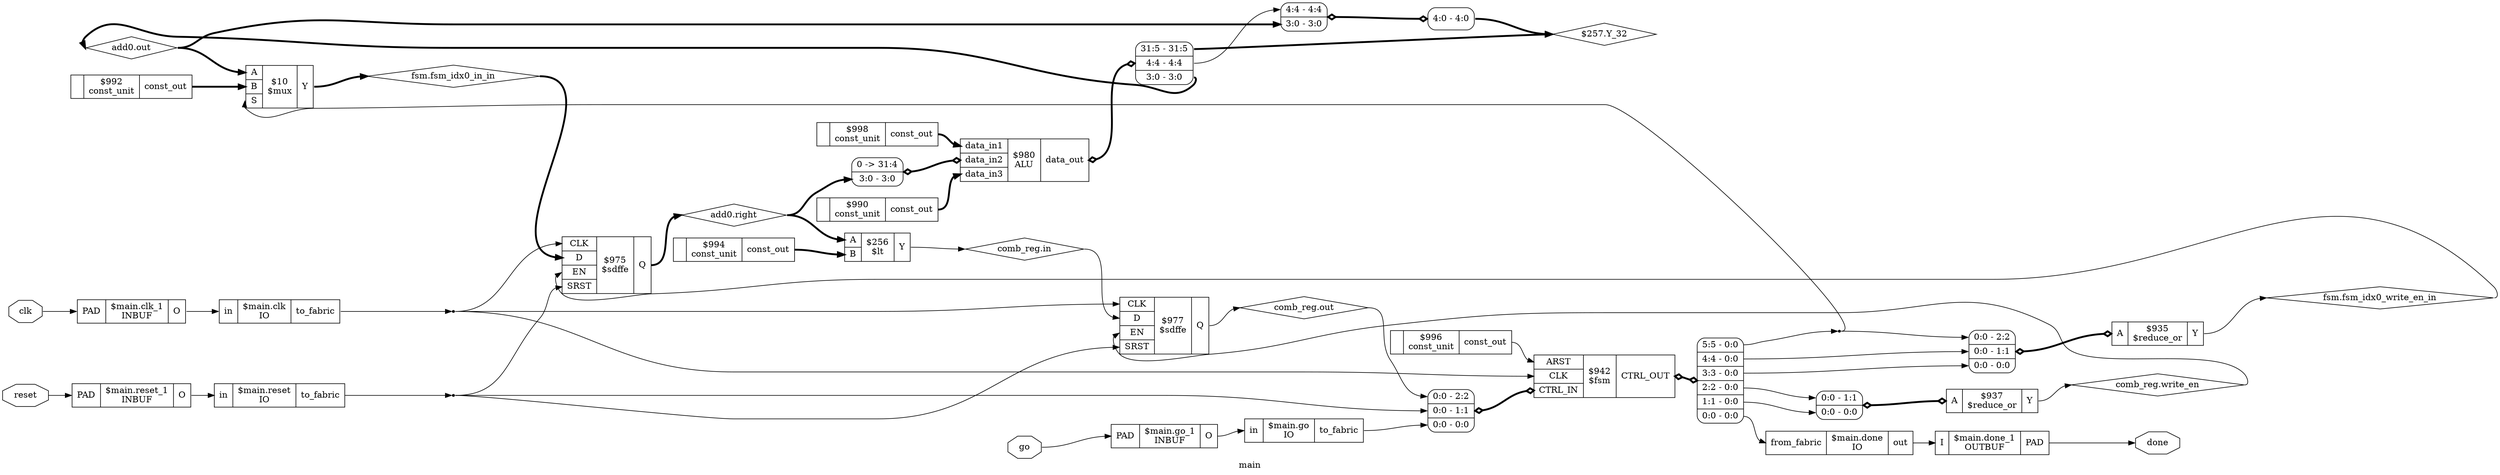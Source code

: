 digraph "main" {
label="main";
rankdir="LR";
remincross=true;
n21 [ shape=diamond, label="add0.out", color="black", fontcolor="black"];
n22 [ shape=diamond, label="add0.right", color="black", fontcolor="black"];
n23 [ shape=octagon, label="clk", color="black", fontcolor="black"];
n24 [ shape=diamond, label="comb_reg.in", color="black", fontcolor="black"];
n25 [ shape=diamond, label="comb_reg.out", color="black", fontcolor="black"];
n26 [ shape=diamond, label="comb_reg.write_en", color="black", fontcolor="black"];
n27 [ shape=octagon, label="done", color="black", fontcolor="black"];
n28 [ shape=diamond, label="fsm.fsm_idx0_in_in", color="black", fontcolor="black"];
n29 [ shape=diamond, label="fsm.fsm_idx0_write_en_in", color="black", fontcolor="black"];
n30 [ shape=octagon, label="go", color="black", fontcolor="black"];
n31 [ shape=octagon, label="reset", color="black", fontcolor="black"];
c33 [ shape=record, label="{{}|$990\nconst_unit|{<p32> const_out}}",  ];
c34 [ shape=record, label="{{}|$992\nconst_unit|{<p32> const_out}}",  ];
c35 [ shape=record, label="{{}|$994\nconst_unit|{<p32> const_out}}",  ];
c36 [ shape=record, label="{{}|$996\nconst_unit|{<p32> const_out}}",  ];
c37 [ shape=record, label="{{}|$998\nconst_unit|{<p32> const_out}}",  ];
c43 [ shape=record, label="{{<p38> CLK|<p39> D|<p40> EN|<p41> SRST}|$975\n$sdffe|{<p42> Q}}",  ];
c44 [ shape=record, label="{{<p38> CLK|<p39> D|<p40> EN|<p41> SRST}|$977\n$sdffe|{<p42> Q}}",  ];
c47 [ shape=record, label="{{<p45> A}|$935\n$reduce_or|{<p46> Y}}",  ];
x0 [ shape=record, style=rounded, label="<s2> 0:0 - 2:2 |<s1> 0:0 - 1:1 |<s0> 0:0 - 0:0 ", color="black", fontcolor="black" ];
x0:e -> c47:p45:w [arrowhead=odiamond, arrowtail=odiamond, dir=both, color="black", fontcolor="black", style="setlinewidth(3)", label=""];
c48 [ shape=record, label="{{<p45> A}|$937\n$reduce_or|{<p46> Y}}",  ];
x1 [ shape=record, style=rounded, label="<s1> 0:0 - 1:1 |<s0> 0:0 - 0:0 ", color="black", fontcolor="black" ];
x1:e -> c48:p45:w [arrowhead=odiamond, arrowtail=odiamond, dir=both, color="black", fontcolor="black", style="setlinewidth(3)", label=""];
c53 [ shape=record, label="{{<p49> data_in1|<p50> data_in2|<p51> data_in3}|$980\nALU|{<p52> data_out}}",  ];
x2 [ shape=record, style=rounded, label="0 -&gt; 31:4 |<s0> 3:0 - 3:0 ", color="black", fontcolor="black" ];
x2:e -> c53:p50:w [arrowhead=odiamond, arrowtail=odiamond, dir=both, color="black", fontcolor="black", style="setlinewidth(3)", label=""];
x3 [ shape=record, style=rounded, label="<s2> 31:5 - 31:5 |<s1> 4:4 - 4:4 |<s0> 3:0 - 3:0 ", color="black", fontcolor="black" ];
c53:p52:e -> x3:w [arrowhead=odiamond, arrowtail=odiamond, dir=both, color="black", fontcolor="black", style="setlinewidth(3)", label=""];
c56 [ shape=record, label="{{<p45> A|<p54> B|<p55> S}|$10\n$mux|{<p46> Y}}",  ];
c57 [ shape=record, label="{{<p45> A|<p54> B}|$256\n$lt|{<p46> Y}}",  ];
c61 [ shape=record, label="{{<p58> ARST|<p38> CLK|<p59> CTRL_IN}|$942\n$fsm|{<p60> CTRL_OUT}}",  ];
x4 [ shape=record, style=rounded, label="<s2> 0:0 - 2:2 |<s1> 0:0 - 1:1 |<s0> 0:0 - 0:0 ", color="black", fontcolor="black" ];
x4:e -> c61:p59:w [arrowhead=odiamond, arrowtail=odiamond, dir=both, color="black", fontcolor="black", style="setlinewidth(3)", label=""];
x5 [ shape=record, style=rounded, label="<s5> 5:5 - 0:0 |<s4> 4:4 - 0:0 |<s3> 3:3 - 0:0 |<s2> 2:2 - 0:0 |<s1> 1:1 - 0:0 |<s0> 0:0 - 0:0 ", color="black", fontcolor="black" ];
c61:p60:e -> x5:w [arrowhead=odiamond, arrowtail=odiamond, dir=both, color="black", fontcolor="black", style="setlinewidth(3)", label=""];
c64 [ shape=record, label="{{<p62> in}|$main.clk\nIO|{<p63> to_fabric}}",  ];
c67 [ shape=record, label="{{<p65> PAD}|$main.clk_1\nINBUF|{<p66> O}}",  ];
c70 [ shape=record, label="{{<p68> from_fabric}|$main.done\nIO|{<p69> out}}",  ];
c72 [ shape=record, label="{{<p71> I}|$main.done_1\nOUTBUF|{<p65> PAD}}",  ];
c73 [ shape=record, label="{{<p62> in}|$main.go\nIO|{<p63> to_fabric}}",  ];
c74 [ shape=record, label="{{<p65> PAD}|$main.go_1\nINBUF|{<p66> O}}",  ];
c75 [ shape=record, label="{{<p62> in}|$main.reset\nIO|{<p63> to_fabric}}",  ];
c76 [ shape=record, label="{{<p65> PAD}|$main.reset_1\nINBUF|{<p66> O}}",  ];
x6 [ shape=record, style=rounded, label="<s1> 4:4 - 4:4 |<s0> 3:0 - 3:0 ", color="black", fontcolor="black" ];
x7 [ shape=record, style=rounded, label="<s0> 4:0 - 4:0 ", color="black", fontcolor="black" ];
x6:e -> x7:w [arrowhead=odiamond, arrowtail=odiamond, dir=both, color="black", fontcolor="black", style="setlinewidth(3)", label=""];
c33:p32:e -> c53:p51:w [color="black", fontcolor="black", style="setlinewidth(3)", label=""];
x5:s1:e -> x1:s0:w [color="black", fontcolor="black", label=""];
n11 [ shape=point ];
c64:p63:e -> n11:w [color="black", fontcolor="black", label=""];
n11:e -> c43:p38:w [color="black", fontcolor="black", label=""];
n11:e -> c44:p38:w [color="black", fontcolor="black", label=""];
n11:e -> c61:p38:w [color="black", fontcolor="black", label=""];
c67:p66:e -> c64:p62:w [color="black", fontcolor="black", label=""];
x5:s0:e -> c70:p68:w [color="black", fontcolor="black", label=""];
c70:p69:e -> c72:p71:w [color="black", fontcolor="black", label=""];
c73:p63:e -> x4:s0:w [color="black", fontcolor="black", label=""];
c74:p66:e -> c73:p62:w [color="black", fontcolor="black", label=""];
n17 [ shape=point ];
c75:p63:e -> n17:w [color="black", fontcolor="black", label=""];
n17:e -> c43:p41:w [color="black", fontcolor="black", label=""];
n17:e -> c44:p41:w [color="black", fontcolor="black", label=""];
n17:e -> x4:s1:w [color="black", fontcolor="black", label=""];
c76:p66:e -> c75:p62:w [color="black", fontcolor="black", label=""];
x3:s1:e -> x6:s1:w [color="black", fontcolor="black", label=""];
c34:p32:e -> c56:p54:w [color="black", fontcolor="black", style="setlinewidth(3)", label=""];
n20 [ shape=diamond, label="$257.Y_32" ];
x3:s2:e -> n20:w [color="black", fontcolor="black", style="setlinewidth(3)", label=""];
x7:s0:e -> n20:w [color="black", fontcolor="black", style="setlinewidth(3)", label=""];
x3:s0:e -> n21:w [color="black", fontcolor="black", style="setlinewidth(3)", label=""];
n21:e -> c56:p45:w [color="black", fontcolor="black", style="setlinewidth(3)", label=""];
n21:e -> x6:s0:w [color="black", fontcolor="black", style="setlinewidth(3)", label=""];
c43:p42:e -> n22:w [color="black", fontcolor="black", style="setlinewidth(3)", label=""];
n22:e -> c57:p45:w [color="black", fontcolor="black", style="setlinewidth(3)", label=""];
n22:e -> x2:s0:w [color="black", fontcolor="black", style="setlinewidth(3)", label=""];
n23:e -> c67:p65:w [color="black", fontcolor="black", label=""];
c57:p46:e -> n24:w [color="black", fontcolor="black", label=""];
n24:e -> c44:p39:w [color="black", fontcolor="black", label=""];
c44:p42:e -> n25:w [color="black", fontcolor="black", label=""];
n25:e -> x4:s2:w [color="black", fontcolor="black", label=""];
c48:p46:e -> n26:w [color="black", fontcolor="black", label=""];
n26:e -> c44:p40:w [color="black", fontcolor="black", label=""];
c72:p65:e -> n27:w [color="black", fontcolor="black", label=""];
c56:p46:e -> n28:w [color="black", fontcolor="black", style="setlinewidth(3)", label=""];
n28:e -> c43:p39:w [color="black", fontcolor="black", style="setlinewidth(3)", label=""];
c47:p46:e -> n29:w [color="black", fontcolor="black", label=""];
n29:e -> c43:p40:w [color="black", fontcolor="black", label=""];
c35:p32:e -> c57:p54:w [color="black", fontcolor="black", style="setlinewidth(3)", label=""];
n30:e -> c74:p65:w [color="black", fontcolor="black", label=""];
n31:e -> c76:p65:w [color="black", fontcolor="black", label=""];
c36:p32:e -> c61:p58:w [color="black", fontcolor="black", label=""];
c37:p32:e -> c53:p49:w [color="black", fontcolor="black", style="setlinewidth(3)", label=""];
n6 [ shape=point ];
x5:s5:e -> n6:w [color="black", fontcolor="black", label=""];
n6:e -> c56:p55:w [color="black", fontcolor="black", label=""];
n6:e -> x0:s2:w [color="black", fontcolor="black", label=""];
x5:s4:e -> x0:s1:w [color="black", fontcolor="black", label=""];
x5:s3:e -> x0:s0:w [color="black", fontcolor="black", label=""];
x5:s2:e -> x1:s1:w [color="black", fontcolor="black", label=""];
}
